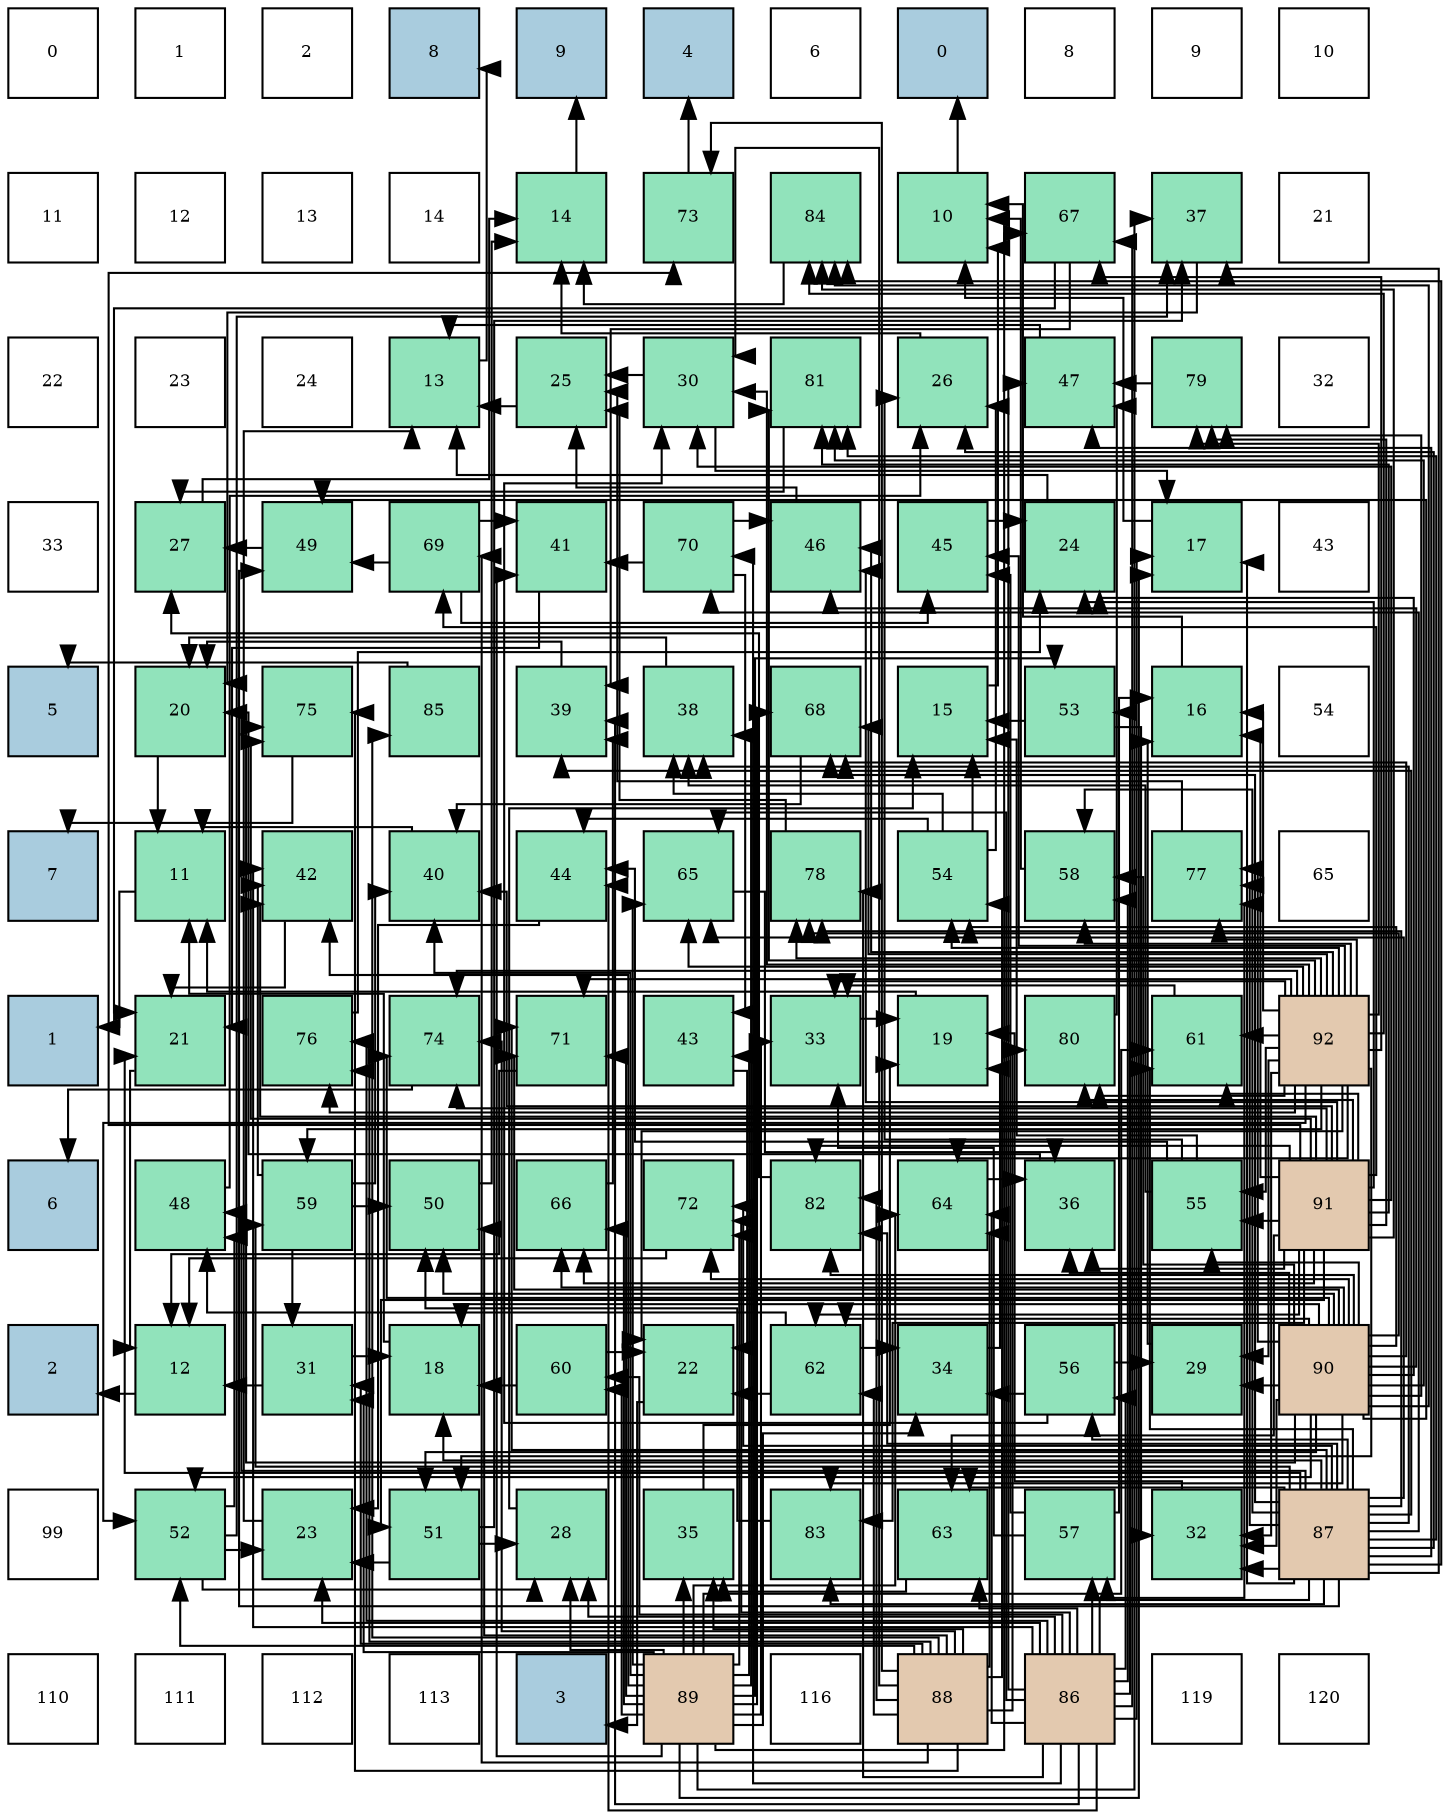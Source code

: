 digraph layout{
 rankdir=TB;
 splines=ortho;
 node [style=filled shape=square fixedsize=true width=0.6];
0[label="0", fontsize=8, fillcolor="#ffffff"];
1[label="1", fontsize=8, fillcolor="#ffffff"];
2[label="2", fontsize=8, fillcolor="#ffffff"];
3[label="8", fontsize=8, fillcolor="#a9ccde"];
4[label="9", fontsize=8, fillcolor="#a9ccde"];
5[label="4", fontsize=8, fillcolor="#a9ccde"];
6[label="6", fontsize=8, fillcolor="#ffffff"];
7[label="0", fontsize=8, fillcolor="#a9ccde"];
8[label="8", fontsize=8, fillcolor="#ffffff"];
9[label="9", fontsize=8, fillcolor="#ffffff"];
10[label="10", fontsize=8, fillcolor="#ffffff"];
11[label="11", fontsize=8, fillcolor="#ffffff"];
12[label="12", fontsize=8, fillcolor="#ffffff"];
13[label="13", fontsize=8, fillcolor="#ffffff"];
14[label="14", fontsize=8, fillcolor="#ffffff"];
15[label="14", fontsize=8, fillcolor="#91e3bb"];
16[label="73", fontsize=8, fillcolor="#91e3bb"];
17[label="84", fontsize=8, fillcolor="#91e3bb"];
18[label="10", fontsize=8, fillcolor="#91e3bb"];
19[label="67", fontsize=8, fillcolor="#91e3bb"];
20[label="37", fontsize=8, fillcolor="#91e3bb"];
21[label="21", fontsize=8, fillcolor="#ffffff"];
22[label="22", fontsize=8, fillcolor="#ffffff"];
23[label="23", fontsize=8, fillcolor="#ffffff"];
24[label="24", fontsize=8, fillcolor="#ffffff"];
25[label="13", fontsize=8, fillcolor="#91e3bb"];
26[label="25", fontsize=8, fillcolor="#91e3bb"];
27[label="30", fontsize=8, fillcolor="#91e3bb"];
28[label="81", fontsize=8, fillcolor="#91e3bb"];
29[label="26", fontsize=8, fillcolor="#91e3bb"];
30[label="47", fontsize=8, fillcolor="#91e3bb"];
31[label="79", fontsize=8, fillcolor="#91e3bb"];
32[label="32", fontsize=8, fillcolor="#ffffff"];
33[label="33", fontsize=8, fillcolor="#ffffff"];
34[label="27", fontsize=8, fillcolor="#91e3bb"];
35[label="49", fontsize=8, fillcolor="#91e3bb"];
36[label="69", fontsize=8, fillcolor="#91e3bb"];
37[label="41", fontsize=8, fillcolor="#91e3bb"];
38[label="70", fontsize=8, fillcolor="#91e3bb"];
39[label="46", fontsize=8, fillcolor="#91e3bb"];
40[label="45", fontsize=8, fillcolor="#91e3bb"];
41[label="24", fontsize=8, fillcolor="#91e3bb"];
42[label="17", fontsize=8, fillcolor="#91e3bb"];
43[label="43", fontsize=8, fillcolor="#ffffff"];
44[label="5", fontsize=8, fillcolor="#a9ccde"];
45[label="20", fontsize=8, fillcolor="#91e3bb"];
46[label="75", fontsize=8, fillcolor="#91e3bb"];
47[label="85", fontsize=8, fillcolor="#91e3bb"];
48[label="39", fontsize=8, fillcolor="#91e3bb"];
49[label="38", fontsize=8, fillcolor="#91e3bb"];
50[label="68", fontsize=8, fillcolor="#91e3bb"];
51[label="15", fontsize=8, fillcolor="#91e3bb"];
52[label="53", fontsize=8, fillcolor="#91e3bb"];
53[label="16", fontsize=8, fillcolor="#91e3bb"];
54[label="54", fontsize=8, fillcolor="#ffffff"];
55[label="7", fontsize=8, fillcolor="#a9ccde"];
56[label="11", fontsize=8, fillcolor="#91e3bb"];
57[label="42", fontsize=8, fillcolor="#91e3bb"];
58[label="40", fontsize=8, fillcolor="#91e3bb"];
59[label="44", fontsize=8, fillcolor="#91e3bb"];
60[label="65", fontsize=8, fillcolor="#91e3bb"];
61[label="78", fontsize=8, fillcolor="#91e3bb"];
62[label="54", fontsize=8, fillcolor="#91e3bb"];
63[label="58", fontsize=8, fillcolor="#91e3bb"];
64[label="77", fontsize=8, fillcolor="#91e3bb"];
65[label="65", fontsize=8, fillcolor="#ffffff"];
66[label="1", fontsize=8, fillcolor="#a9ccde"];
67[label="21", fontsize=8, fillcolor="#91e3bb"];
68[label="76", fontsize=8, fillcolor="#91e3bb"];
69[label="74", fontsize=8, fillcolor="#91e3bb"];
70[label="71", fontsize=8, fillcolor="#91e3bb"];
71[label="43", fontsize=8, fillcolor="#91e3bb"];
72[label="33", fontsize=8, fillcolor="#91e3bb"];
73[label="19", fontsize=8, fillcolor="#91e3bb"];
74[label="80", fontsize=8, fillcolor="#91e3bb"];
75[label="61", fontsize=8, fillcolor="#91e3bb"];
76[label="92", fontsize=8, fillcolor="#e3c9af"];
77[label="6", fontsize=8, fillcolor="#a9ccde"];
78[label="48", fontsize=8, fillcolor="#91e3bb"];
79[label="59", fontsize=8, fillcolor="#91e3bb"];
80[label="50", fontsize=8, fillcolor="#91e3bb"];
81[label="66", fontsize=8, fillcolor="#91e3bb"];
82[label="72", fontsize=8, fillcolor="#91e3bb"];
83[label="82", fontsize=8, fillcolor="#91e3bb"];
84[label="64", fontsize=8, fillcolor="#91e3bb"];
85[label="36", fontsize=8, fillcolor="#91e3bb"];
86[label="55", fontsize=8, fillcolor="#91e3bb"];
87[label="91", fontsize=8, fillcolor="#e3c9af"];
88[label="2", fontsize=8, fillcolor="#a9ccde"];
89[label="12", fontsize=8, fillcolor="#91e3bb"];
90[label="31", fontsize=8, fillcolor="#91e3bb"];
91[label="18", fontsize=8, fillcolor="#91e3bb"];
92[label="60", fontsize=8, fillcolor="#91e3bb"];
93[label="22", fontsize=8, fillcolor="#91e3bb"];
94[label="62", fontsize=8, fillcolor="#91e3bb"];
95[label="34", fontsize=8, fillcolor="#91e3bb"];
96[label="56", fontsize=8, fillcolor="#91e3bb"];
97[label="29", fontsize=8, fillcolor="#91e3bb"];
98[label="90", fontsize=8, fillcolor="#e3c9af"];
99[label="99", fontsize=8, fillcolor="#ffffff"];
100[label="52", fontsize=8, fillcolor="#91e3bb"];
101[label="23", fontsize=8, fillcolor="#91e3bb"];
102[label="51", fontsize=8, fillcolor="#91e3bb"];
103[label="28", fontsize=8, fillcolor="#91e3bb"];
104[label="35", fontsize=8, fillcolor="#91e3bb"];
105[label="83", fontsize=8, fillcolor="#91e3bb"];
106[label="63", fontsize=8, fillcolor="#91e3bb"];
107[label="57", fontsize=8, fillcolor="#91e3bb"];
108[label="32", fontsize=8, fillcolor="#91e3bb"];
109[label="87", fontsize=8, fillcolor="#e3c9af"];
110[label="110", fontsize=8, fillcolor="#ffffff"];
111[label="111", fontsize=8, fillcolor="#ffffff"];
112[label="112", fontsize=8, fillcolor="#ffffff"];
113[label="113", fontsize=8, fillcolor="#ffffff"];
114[label="3", fontsize=8, fillcolor="#a9ccde"];
115[label="89", fontsize=8, fillcolor="#e3c9af"];
116[label="116", fontsize=8, fillcolor="#ffffff"];
117[label="88", fontsize=8, fillcolor="#e3c9af"];
118[label="86", fontsize=8, fillcolor="#e3c9af"];
119[label="119", fontsize=8, fillcolor="#ffffff"];
120[label="120", fontsize=8, fillcolor="#ffffff"];
edge [constraint=false, style=vis];18 -> 7;
56 -> 66;
89 -> 88;
25 -> 3;
15 -> 4;
51 -> 18;
53 -> 18;
42 -> 18;
91 -> 56;
73 -> 56;
45 -> 56;
67 -> 89;
93 -> 114;
101 -> 25;
41 -> 25;
26 -> 25;
29 -> 15;
34 -> 15;
103 -> 51;
97 -> 53;
27 -> 42;
27 -> 26;
90 -> 89;
90 -> 91;
108 -> 73;
72 -> 73;
95 -> 73;
104 -> 73;
85 -> 45;
20 -> 45;
49 -> 45;
48 -> 45;
58 -> 56;
37 -> 67;
57 -> 67;
71 -> 93;
59 -> 101;
40 -> 41;
39 -> 26;
30 -> 25;
78 -> 29;
35 -> 34;
80 -> 15;
102 -> 101;
102 -> 103;
102 -> 20;
100 -> 101;
100 -> 103;
100 -> 20;
100 -> 78;
52 -> 51;
52 -> 108;
62 -> 51;
62 -> 29;
62 -> 49;
62 -> 59;
86 -> 51;
86 -> 29;
86 -> 49;
86 -> 59;
96 -> 97;
96 -> 27;
96 -> 95;
107 -> 53;
107 -> 72;
107 -> 40;
63 -> 18;
79 -> 90;
79 -> 58;
79 -> 57;
79 -> 80;
92 -> 91;
92 -> 93;
75 -> 72;
94 -> 93;
94 -> 95;
94 -> 78;
106 -> 104;
84 -> 85;
60 -> 85;
81 -> 48;
19 -> 67;
19 -> 48;
50 -> 58;
36 -> 37;
36 -> 40;
36 -> 35;
38 -> 37;
38 -> 71;
38 -> 39;
70 -> 89;
82 -> 89;
16 -> 5;
69 -> 77;
46 -> 55;
68 -> 41;
64 -> 26;
61 -> 26;
31 -> 30;
74 -> 30;
28 -> 34;
83 -> 34;
105 -> 80;
17 -> 15;
47 -> 44;
118 -> 42;
118 -> 101;
118 -> 103;
118 -> 48;
118 -> 57;
118 -> 59;
118 -> 30;
118 -> 52;
118 -> 96;
118 -> 107;
118 -> 63;
118 -> 92;
118 -> 106;
118 -> 84;
118 -> 60;
118 -> 19;
118 -> 38;
118 -> 82;
118 -> 68;
118 -> 64;
118 -> 61;
109 -> 42;
109 -> 91;
109 -> 67;
109 -> 29;
109 -> 108;
109 -> 20;
109 -> 49;
109 -> 48;
109 -> 30;
109 -> 78;
109 -> 35;
109 -> 96;
109 -> 107;
109 -> 63;
109 -> 79;
109 -> 75;
109 -> 106;
109 -> 60;
109 -> 50;
109 -> 38;
109 -> 70;
109 -> 82;
109 -> 64;
109 -> 61;
109 -> 28;
109 -> 83;
109 -> 105;
109 -> 17;
117 -> 27;
117 -> 90;
117 -> 104;
117 -> 80;
117 -> 100;
117 -> 62;
117 -> 94;
117 -> 84;
117 -> 36;
117 -> 16;
117 -> 69;
117 -> 46;
117 -> 68;
117 -> 74;
117 -> 83;
117 -> 47;
115 -> 42;
115 -> 103;
115 -> 90;
115 -> 72;
115 -> 95;
115 -> 104;
115 -> 20;
115 -> 49;
115 -> 58;
115 -> 37;
115 -> 57;
115 -> 71;
115 -> 52;
115 -> 92;
115 -> 75;
115 -> 84;
115 -> 60;
115 -> 81;
115 -> 19;
115 -> 50;
115 -> 70;
115 -> 82;
98 -> 91;
98 -> 41;
98 -> 97;
98 -> 108;
98 -> 85;
98 -> 39;
98 -> 35;
98 -> 80;
98 -> 102;
98 -> 100;
98 -> 62;
98 -> 86;
98 -> 63;
98 -> 94;
98 -> 81;
98 -> 50;
98 -> 70;
98 -> 82;
98 -> 69;
98 -> 46;
98 -> 64;
98 -> 61;
98 -> 31;
98 -> 28;
98 -> 83;
98 -> 105;
98 -> 17;
87 -> 53;
87 -> 41;
87 -> 27;
87 -> 85;
87 -> 58;
87 -> 57;
87 -> 39;
87 -> 102;
87 -> 86;
87 -> 75;
87 -> 94;
87 -> 106;
87 -> 81;
87 -> 36;
87 -> 16;
87 -> 69;
87 -> 46;
87 -> 31;
87 -> 74;
87 -> 28;
87 -> 83;
87 -> 105;
87 -> 17;
76 -> 53;
76 -> 93;
76 -> 97;
76 -> 27;
76 -> 108;
76 -> 72;
76 -> 40;
76 -> 39;
76 -> 102;
76 -> 100;
76 -> 62;
76 -> 86;
76 -> 63;
76 -> 79;
76 -> 75;
76 -> 84;
76 -> 60;
76 -> 19;
76 -> 50;
76 -> 70;
76 -> 69;
76 -> 68;
76 -> 64;
76 -> 61;
76 -> 31;
76 -> 74;
76 -> 28;
76 -> 17;
edge [constraint=true, style=invis];
0 -> 11 -> 22 -> 33 -> 44 -> 55 -> 66 -> 77 -> 88 -> 99 -> 110;
1 -> 12 -> 23 -> 34 -> 45 -> 56 -> 67 -> 78 -> 89 -> 100 -> 111;
2 -> 13 -> 24 -> 35 -> 46 -> 57 -> 68 -> 79 -> 90 -> 101 -> 112;
3 -> 14 -> 25 -> 36 -> 47 -> 58 -> 69 -> 80 -> 91 -> 102 -> 113;
4 -> 15 -> 26 -> 37 -> 48 -> 59 -> 70 -> 81 -> 92 -> 103 -> 114;
5 -> 16 -> 27 -> 38 -> 49 -> 60 -> 71 -> 82 -> 93 -> 104 -> 115;
6 -> 17 -> 28 -> 39 -> 50 -> 61 -> 72 -> 83 -> 94 -> 105 -> 116;
7 -> 18 -> 29 -> 40 -> 51 -> 62 -> 73 -> 84 -> 95 -> 106 -> 117;
8 -> 19 -> 30 -> 41 -> 52 -> 63 -> 74 -> 85 -> 96 -> 107 -> 118;
9 -> 20 -> 31 -> 42 -> 53 -> 64 -> 75 -> 86 -> 97 -> 108 -> 119;
10 -> 21 -> 32 -> 43 -> 54 -> 65 -> 76 -> 87 -> 98 -> 109 -> 120;
rank = same {0 -> 1 -> 2 -> 3 -> 4 -> 5 -> 6 -> 7 -> 8 -> 9 -> 10};
rank = same {11 -> 12 -> 13 -> 14 -> 15 -> 16 -> 17 -> 18 -> 19 -> 20 -> 21};
rank = same {22 -> 23 -> 24 -> 25 -> 26 -> 27 -> 28 -> 29 -> 30 -> 31 -> 32};
rank = same {33 -> 34 -> 35 -> 36 -> 37 -> 38 -> 39 -> 40 -> 41 -> 42 -> 43};
rank = same {44 -> 45 -> 46 -> 47 -> 48 -> 49 -> 50 -> 51 -> 52 -> 53 -> 54};
rank = same {55 -> 56 -> 57 -> 58 -> 59 -> 60 -> 61 -> 62 -> 63 -> 64 -> 65};
rank = same {66 -> 67 -> 68 -> 69 -> 70 -> 71 -> 72 -> 73 -> 74 -> 75 -> 76};
rank = same {77 -> 78 -> 79 -> 80 -> 81 -> 82 -> 83 -> 84 -> 85 -> 86 -> 87};
rank = same {88 -> 89 -> 90 -> 91 -> 92 -> 93 -> 94 -> 95 -> 96 -> 97 -> 98};
rank = same {99 -> 100 -> 101 -> 102 -> 103 -> 104 -> 105 -> 106 -> 107 -> 108 -> 109};
rank = same {110 -> 111 -> 112 -> 113 -> 114 -> 115 -> 116 -> 117 -> 118 -> 119 -> 120};
}